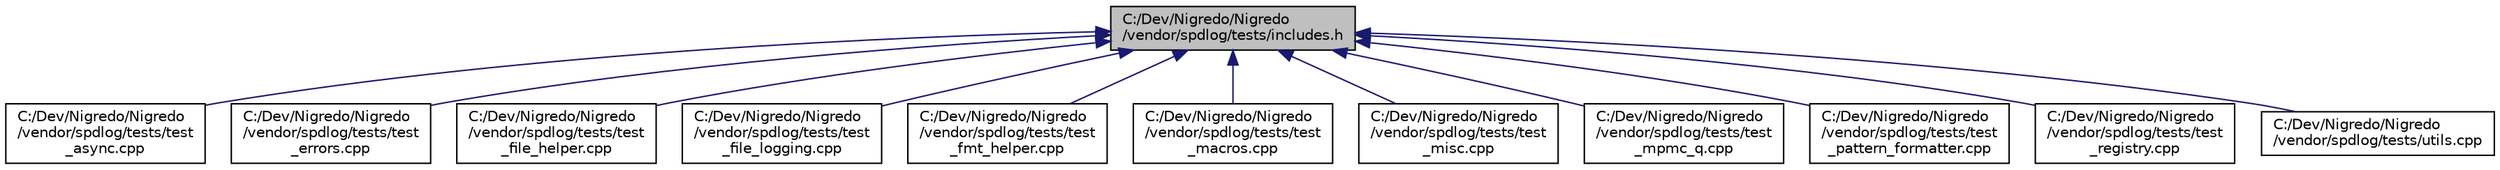 digraph "C:/Dev/Nigredo/Nigredo/vendor/spdlog/tests/includes.h"
{
  edge [fontname="Helvetica",fontsize="10",labelfontname="Helvetica",labelfontsize="10"];
  node [fontname="Helvetica",fontsize="10",shape=record];
  Node1 [label="C:/Dev/Nigredo/Nigredo\l/vendor/spdlog/tests/includes.h",height=0.2,width=0.4,color="black", fillcolor="grey75", style="filled" fontcolor="black"];
  Node1 -> Node2 [dir="back",color="midnightblue",fontsize="10",style="solid",fontname="Helvetica"];
  Node2 [label="C:/Dev/Nigredo/Nigredo\l/vendor/spdlog/tests/test\l_async.cpp",height=0.2,width=0.4,color="black", fillcolor="white", style="filled",URL="$test__async_8cpp.html"];
  Node1 -> Node3 [dir="back",color="midnightblue",fontsize="10",style="solid",fontname="Helvetica"];
  Node3 [label="C:/Dev/Nigredo/Nigredo\l/vendor/spdlog/tests/test\l_errors.cpp",height=0.2,width=0.4,color="black", fillcolor="white", style="filled",URL="$test__errors_8cpp.html"];
  Node1 -> Node4 [dir="back",color="midnightblue",fontsize="10",style="solid",fontname="Helvetica"];
  Node4 [label="C:/Dev/Nigredo/Nigredo\l/vendor/spdlog/tests/test\l_file_helper.cpp",height=0.2,width=0.4,color="black", fillcolor="white", style="filled",URL="$test__file__helper_8cpp.html"];
  Node1 -> Node5 [dir="back",color="midnightblue",fontsize="10",style="solid",fontname="Helvetica"];
  Node5 [label="C:/Dev/Nigredo/Nigredo\l/vendor/spdlog/tests/test\l_file_logging.cpp",height=0.2,width=0.4,color="black", fillcolor="white", style="filled",URL="$test__file__logging_8cpp.html"];
  Node1 -> Node6 [dir="back",color="midnightblue",fontsize="10",style="solid",fontname="Helvetica"];
  Node6 [label="C:/Dev/Nigredo/Nigredo\l/vendor/spdlog/tests/test\l_fmt_helper.cpp",height=0.2,width=0.4,color="black", fillcolor="white", style="filled",URL="$test__fmt__helper_8cpp.html"];
  Node1 -> Node7 [dir="back",color="midnightblue",fontsize="10",style="solid",fontname="Helvetica"];
  Node7 [label="C:/Dev/Nigredo/Nigredo\l/vendor/spdlog/tests/test\l_macros.cpp",height=0.2,width=0.4,color="black", fillcolor="white", style="filled",URL="$test__macros_8cpp.html"];
  Node1 -> Node8 [dir="back",color="midnightblue",fontsize="10",style="solid",fontname="Helvetica"];
  Node8 [label="C:/Dev/Nigredo/Nigredo\l/vendor/spdlog/tests/test\l_misc.cpp",height=0.2,width=0.4,color="black", fillcolor="white", style="filled",URL="$test__misc_8cpp.html"];
  Node1 -> Node9 [dir="back",color="midnightblue",fontsize="10",style="solid",fontname="Helvetica"];
  Node9 [label="C:/Dev/Nigredo/Nigredo\l/vendor/spdlog/tests/test\l_mpmc_q.cpp",height=0.2,width=0.4,color="black", fillcolor="white", style="filled",URL="$test__mpmc__q_8cpp.html"];
  Node1 -> Node10 [dir="back",color="midnightblue",fontsize="10",style="solid",fontname="Helvetica"];
  Node10 [label="C:/Dev/Nigredo/Nigredo\l/vendor/spdlog/tests/test\l_pattern_formatter.cpp",height=0.2,width=0.4,color="black", fillcolor="white", style="filled",URL="$test__pattern__formatter_8cpp.html"];
  Node1 -> Node11 [dir="back",color="midnightblue",fontsize="10",style="solid",fontname="Helvetica"];
  Node11 [label="C:/Dev/Nigredo/Nigredo\l/vendor/spdlog/tests/test\l_registry.cpp",height=0.2,width=0.4,color="black", fillcolor="white", style="filled",URL="$test__registry_8cpp.html"];
  Node1 -> Node12 [dir="back",color="midnightblue",fontsize="10",style="solid",fontname="Helvetica"];
  Node12 [label="C:/Dev/Nigredo/Nigredo\l/vendor/spdlog/tests/utils.cpp",height=0.2,width=0.4,color="black", fillcolor="white", style="filled",URL="$utils_8cpp.html"];
}
